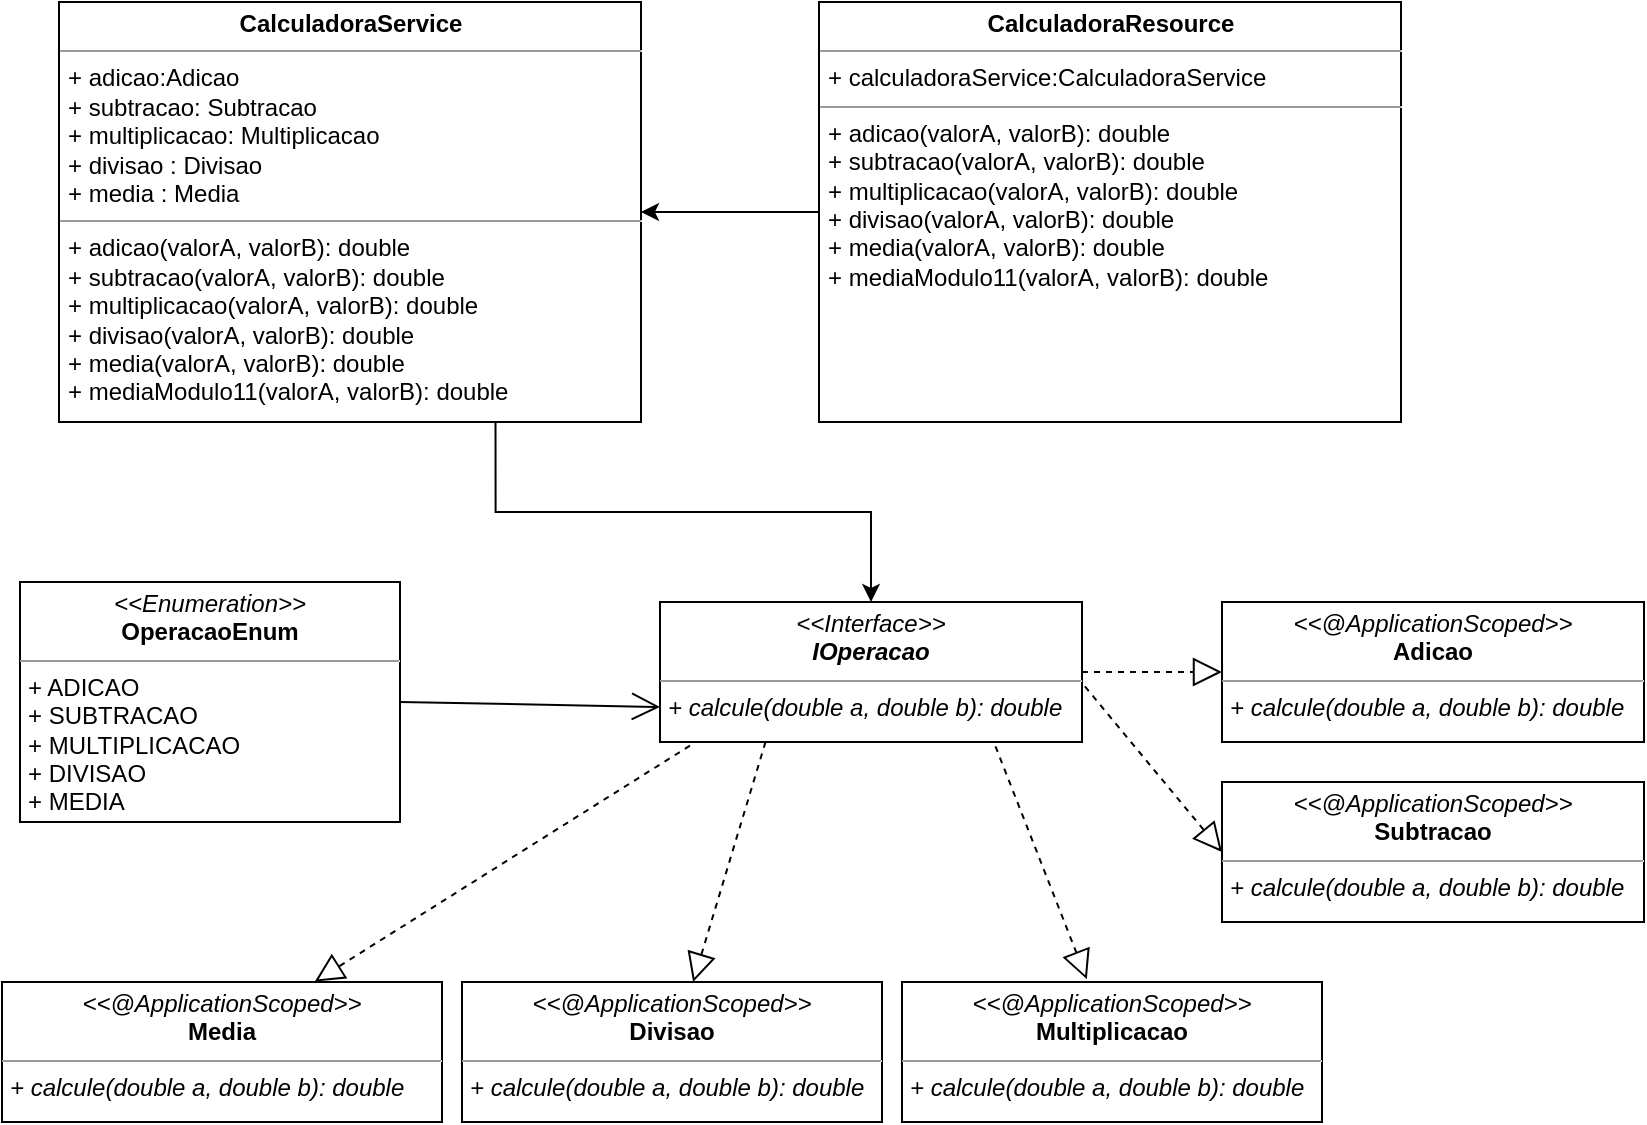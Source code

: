 <mxfile version="21.5.0" type="device">
  <diagram id="C5RBs43oDa-KdzZeNtuy" name="Page-1">
    <mxGraphModel dx="996" dy="573" grid="1" gridSize="10" guides="1" tooltips="1" connect="1" arrows="1" fold="1" page="1" pageScale="1" pageWidth="827" pageHeight="1169" math="0" shadow="0">
      <root>
        <mxCell id="WIyWlLk6GJQsqaUBKTNV-0" />
        <mxCell id="WIyWlLk6GJQsqaUBKTNV-1" parent="WIyWlLk6GJQsqaUBKTNV-0" />
        <mxCell id="xqIVgzkzp9VQpXWk9DUl-1" value="&lt;p style=&quot;margin: 0px ; margin-top: 4px ; text-align: center&quot;&gt;&lt;i&gt;&amp;lt;&amp;lt;Interface&amp;gt;&amp;gt;&lt;br&gt;&lt;b&gt;IOperacao&lt;/b&gt;&lt;/i&gt;&lt;/p&gt;&lt;hr size=&quot;1&quot;&gt;&lt;p style=&quot;margin: 0px ; margin-left: 4px&quot;&gt;&lt;span&gt;&lt;i&gt;+ calcule(double a, double b): double&lt;/i&gt;&lt;/span&gt;&lt;br&gt;&lt;/p&gt;" style="verticalAlign=top;align=left;overflow=fill;fontSize=12;fontFamily=Helvetica;html=1;" parent="WIyWlLk6GJQsqaUBKTNV-1" vertex="1">
          <mxGeometry x="359" y="320" width="211" height="70" as="geometry" />
        </mxCell>
        <mxCell id="xqIVgzkzp9VQpXWk9DUl-2" value="" style="endArrow=block;dashed=1;endFill=0;endSize=12;html=1;rounded=0;exitX=1;exitY=0.5;exitDx=0;exitDy=0;" parent="WIyWlLk6GJQsqaUBKTNV-1" source="xqIVgzkzp9VQpXWk9DUl-1" target="xqIVgzkzp9VQpXWk9DUl-18" edge="1">
          <mxGeometry width="160" relative="1" as="geometry">
            <mxPoint x="549" y="420" as="sourcePoint" />
            <mxPoint x="659" y="372.333" as="targetPoint" />
          </mxGeometry>
        </mxCell>
        <mxCell id="xqIVgzkzp9VQpXWk9DUl-7" value="" style="endArrow=block;dashed=1;endFill=0;endSize=12;html=1;rounded=0;exitX=0.795;exitY=1.031;exitDx=0;exitDy=0;exitPerimeter=0;entryX=0.44;entryY=-0.02;entryDx=0;entryDy=0;entryPerimeter=0;" parent="WIyWlLk6GJQsqaUBKTNV-1" source="xqIVgzkzp9VQpXWk9DUl-1" target="xqIVgzkzp9VQpXWk9DUl-17" edge="1">
          <mxGeometry width="160" relative="1" as="geometry">
            <mxPoint x="459" y="470" as="sourcePoint" />
            <mxPoint x="659" y="471.5" as="targetPoint" />
          </mxGeometry>
        </mxCell>
        <mxCell id="xqIVgzkzp9VQpXWk9DUl-17" value="&lt;p style=&quot;margin: 0px ; margin-top: 4px ; text-align: center&quot;&gt;&lt;i&gt;&amp;lt;&amp;lt;&lt;/i&gt;&lt;i style=&quot;border-color: var(--border-color);&quot;&gt;@ApplicationScoped&lt;/i&gt;&lt;i&gt;&amp;gt;&amp;gt;&lt;/i&gt;&lt;br&gt;&lt;b&gt;Multiplicacao&lt;/b&gt;&lt;/p&gt;&lt;hr size=&quot;1&quot;&gt;&lt;p style=&quot;margin: 0px ; margin-left: 4px&quot;&gt;&lt;/p&gt;&lt;p style=&quot;margin: 0px ; margin-left: 4px&quot;&gt;&lt;i style=&quot;border-color: var(--border-color);&quot;&gt;+ calcule(double a, double b): double&lt;/i&gt;&lt;br&gt;&lt;/p&gt;" style="verticalAlign=top;align=left;overflow=fill;fontSize=12;fontFamily=Helvetica;html=1;" parent="WIyWlLk6GJQsqaUBKTNV-1" vertex="1">
          <mxGeometry x="480" y="510" width="210" height="70" as="geometry" />
        </mxCell>
        <mxCell id="xqIVgzkzp9VQpXWk9DUl-18" value="&lt;p style=&quot;margin: 0px ; margin-top: 4px ; text-align: center&quot;&gt;&lt;i&gt;&amp;lt;&amp;lt;@ApplicationScoped&amp;gt;&amp;gt;&lt;/i&gt;&lt;br&gt;&lt;b&gt;Adicao&lt;/b&gt;&lt;/p&gt;&lt;hr size=&quot;1&quot;&gt;&lt;p style=&quot;margin: 0px ; margin-left: 4px&quot;&gt;&lt;/p&gt;&lt;p style=&quot;margin: 0px ; margin-left: 4px&quot;&gt;&lt;i style=&quot;border-color: var(--border-color);&quot;&gt;+ calcule(double a, double b): double&lt;/i&gt;&lt;br&gt;&lt;/p&gt;" style="verticalAlign=top;align=left;overflow=fill;fontSize=12;fontFamily=Helvetica;html=1;" parent="WIyWlLk6GJQsqaUBKTNV-1" vertex="1">
          <mxGeometry x="640" y="320" width="211" height="70" as="geometry" />
        </mxCell>
        <mxCell id="xqIVgzkzp9VQpXWk9DUl-19" value="&lt;p style=&quot;margin: 0px ; margin-top: 4px ; text-align: center&quot;&gt;&lt;i&gt;&amp;lt;&amp;lt;&lt;/i&gt;&lt;i style=&quot;border-color: var(--border-color);&quot;&gt;@ApplicationScoped&lt;/i&gt;&lt;i&gt;&amp;gt;&amp;gt;&lt;/i&gt;&lt;br&gt;&lt;b&gt;Divisao&lt;/b&gt;&lt;/p&gt;&lt;hr size=&quot;1&quot;&gt;&lt;p style=&quot;margin: 0px ; margin-left: 4px&quot;&gt;&lt;/p&gt;&lt;p style=&quot;margin: 0px ; margin-left: 4px&quot;&gt;&lt;i style=&quot;border-color: var(--border-color);&quot;&gt;+ calcule(double a, double b): double&lt;/i&gt;&lt;br&gt;&lt;/p&gt;" style="verticalAlign=top;align=left;overflow=fill;fontSize=12;fontFamily=Helvetica;html=1;" parent="WIyWlLk6GJQsqaUBKTNV-1" vertex="1">
          <mxGeometry x="260" y="510" width="210" height="70" as="geometry" />
        </mxCell>
        <mxCell id="xqIVgzkzp9VQpXWk9DUl-20" value="" style="endArrow=block;dashed=1;endFill=0;endSize=12;html=1;rounded=0;exitX=0.25;exitY=1;exitDx=0;exitDy=0;" parent="WIyWlLk6GJQsqaUBKTNV-1" source="xqIVgzkzp9VQpXWk9DUl-1" target="xqIVgzkzp9VQpXWk9DUl-19" edge="1">
          <mxGeometry width="160" relative="1" as="geometry">
            <mxPoint x="540.19" y="390.62" as="sourcePoint" />
            <mxPoint x="603.8" y="508.6" as="targetPoint" />
          </mxGeometry>
        </mxCell>
        <mxCell id="xqIVgzkzp9VQpXWk9DUl-21" value="&lt;p style=&quot;margin: 0px ; margin-top: 4px ; text-align: center&quot;&gt;&lt;i&gt;&amp;lt;&amp;lt;Enumeration&amp;gt;&amp;gt;&lt;/i&gt;&lt;br&gt;&lt;b&gt;OperacaoEnum&lt;/b&gt;&lt;/p&gt;&lt;hr size=&quot;1&quot;&gt;&lt;p style=&quot;margin: 0px ; margin-left: 4px&quot;&gt;+ ADICAO&lt;br&gt;&lt;/p&gt;&lt;p style=&quot;margin: 0px ; margin-left: 4px&quot;&gt;+ SUBTRACAO&lt;br&gt;+ MULTIPLICACAO&lt;/p&gt;&lt;p style=&quot;margin: 0px ; margin-left: 4px&quot;&gt;+ DIVISAO&lt;/p&gt;&lt;p style=&quot;margin: 0px ; margin-left: 4px&quot;&gt;+ MEDIA&lt;/p&gt;&lt;hr size=&quot;1&quot;&gt;&lt;p style=&quot;margin: 0px ; margin-left: 4px&quot;&gt;+ getOperacao():IOperacao&lt;br&gt;&lt;br&gt;&lt;/p&gt;" style="verticalAlign=top;align=left;overflow=fill;fontSize=12;fontFamily=Helvetica;html=1;" parent="WIyWlLk6GJQsqaUBKTNV-1" vertex="1">
          <mxGeometry x="39" y="310" width="190" height="120" as="geometry" />
        </mxCell>
        <mxCell id="xqIVgzkzp9VQpXWk9DUl-22" value="" style="endArrow=open;endFill=1;endSize=12;html=1;rounded=0;exitX=1;exitY=0.5;exitDx=0;exitDy=0;entryX=0;entryY=0.75;entryDx=0;entryDy=0;" parent="WIyWlLk6GJQsqaUBKTNV-1" source="xqIVgzkzp9VQpXWk9DUl-21" target="xqIVgzkzp9VQpXWk9DUl-1" edge="1">
          <mxGeometry width="160" relative="1" as="geometry">
            <mxPoint x="189" y="370" as="sourcePoint" />
            <mxPoint x="349" y="370" as="targetPoint" />
          </mxGeometry>
        </mxCell>
        <mxCell id="xqIVgzkzp9VQpXWk9DUl-28" value="&lt;p style=&quot;margin: 0px ; margin-top: 4px ; text-align: center&quot;&gt;&lt;i&gt;&amp;lt;&amp;lt;@&lt;/i&gt;&lt;i style=&quot;border-color: var(--border-color);&quot;&gt;ApplicationScoped&lt;/i&gt;&lt;i&gt;&amp;gt;&amp;gt;&lt;/i&gt;&lt;br&gt;&lt;b&gt;Subtracao&lt;/b&gt;&lt;/p&gt;&lt;hr size=&quot;1&quot;&gt;&lt;p style=&quot;margin: 0px ; margin-left: 4px&quot;&gt;&lt;/p&gt;&lt;p style=&quot;margin: 0px ; margin-left: 4px&quot;&gt;&lt;i style=&quot;border-color: var(--border-color);&quot;&gt;+ calcule(double a, double b): double&lt;/i&gt;&lt;br&gt;&lt;/p&gt;" style="verticalAlign=top;align=left;overflow=fill;fontSize=12;fontFamily=Helvetica;html=1;" parent="WIyWlLk6GJQsqaUBKTNV-1" vertex="1">
          <mxGeometry x="640" y="410" width="211" height="70" as="geometry" />
        </mxCell>
        <mxCell id="xqIVgzkzp9VQpXWk9DUl-31" value="" style="endArrow=block;dashed=1;endFill=0;endSize=12;html=1;rounded=0;exitX=1.007;exitY=0.603;exitDx=0;exitDy=0;exitPerimeter=0;entryX=0;entryY=0.5;entryDx=0;entryDy=0;" parent="WIyWlLk6GJQsqaUBKTNV-1" source="xqIVgzkzp9VQpXWk9DUl-1" target="xqIVgzkzp9VQpXWk9DUl-28" edge="1">
          <mxGeometry width="160" relative="1" as="geometry">
            <mxPoint x="529.0" y="373.57" as="sourcePoint" />
            <mxPoint x="608.65" y="480" as="targetPoint" />
          </mxGeometry>
        </mxCell>
        <mxCell id="xqIVgzkzp9VQpXWk9DUl-32" value="&lt;p style=&quot;margin: 0px ; margin-top: 4px ; text-align: center&quot;&gt;&lt;i&gt;&amp;lt;&amp;lt;&lt;/i&gt;&lt;i style=&quot;border-color: var(--border-color);&quot;&gt;@ApplicationScoped&lt;/i&gt;&lt;i&gt;&amp;gt;&amp;gt;&lt;/i&gt;&lt;br&gt;&lt;b&gt;Media&lt;/b&gt;&lt;/p&gt;&lt;hr size=&quot;1&quot;&gt;&lt;p style=&quot;margin: 0px ; margin-left: 4px&quot;&gt;&lt;/p&gt;&lt;p style=&quot;margin: 0px ; margin-left: 4px&quot;&gt;&lt;i style=&quot;border-color: var(--border-color);&quot;&gt;+ calcule(double a, double b): double&lt;/i&gt;&lt;br&gt;&lt;/p&gt;" style="verticalAlign=top;align=left;overflow=fill;fontSize=12;fontFamily=Helvetica;html=1;" parent="WIyWlLk6GJQsqaUBKTNV-1" vertex="1">
          <mxGeometry x="30" y="510" width="220" height="70" as="geometry" />
        </mxCell>
        <mxCell id="xqIVgzkzp9VQpXWk9DUl-34" value="" style="endArrow=block;dashed=1;endFill=0;endSize=12;html=1;rounded=0;exitX=0.071;exitY=1.026;exitDx=0;exitDy=0;entryX=0.711;entryY=-0.003;entryDx=0;entryDy=0;entryPerimeter=0;exitPerimeter=0;" parent="WIyWlLk6GJQsqaUBKTNV-1" source="xqIVgzkzp9VQpXWk9DUl-1" target="xqIVgzkzp9VQpXWk9DUl-32" edge="1">
          <mxGeometry width="160" relative="1" as="geometry">
            <mxPoint x="411.5" y="400" as="sourcePoint" />
            <mxPoint x="405.81" y="510" as="targetPoint" />
          </mxGeometry>
        </mxCell>
        <mxCell id="Xh-gv8VB3g_KCWINI_Pc-3" style="edgeStyle=orthogonalEdgeStyle;rounded=0;orthogonalLoop=1;jettySize=auto;html=1;exitX=0.75;exitY=1;exitDx=0;exitDy=0;" parent="WIyWlLk6GJQsqaUBKTNV-1" source="Xh-gv8VB3g_KCWINI_Pc-1" target="xqIVgzkzp9VQpXWk9DUl-1" edge="1">
          <mxGeometry relative="1" as="geometry" />
        </mxCell>
        <mxCell id="Xh-gv8VB3g_KCWINI_Pc-1" value="&lt;p style=&quot;margin:0px;margin-top:4px;text-align:center;&quot;&gt;&lt;b&gt;CalculadoraService&lt;/b&gt;&lt;/p&gt;&lt;hr size=&quot;1&quot;&gt;&lt;p style=&quot;margin:0px;margin-left:4px;&quot;&gt;+ adicao:Adicao&lt;/p&gt;&lt;p style=&quot;margin:0px;margin-left:4px;&quot;&gt;+ subtracao: Subtracao&lt;/p&gt;&lt;p style=&quot;margin:0px;margin-left:4px;&quot;&gt;+ multiplicacao: Multiplicacao&lt;/p&gt;&lt;p style=&quot;margin:0px;margin-left:4px;&quot;&gt;+ divisao : Divisao&lt;br&gt;+ media : Media&lt;/p&gt;&lt;hr size=&quot;1&quot;&gt;&lt;p style=&quot;margin:0px;margin-left:4px;&quot;&gt;+ adicao(valorA, valorB): double&lt;/p&gt;&lt;p style=&quot;margin:0px;margin-left:4px;&quot;&gt;+ subtracao(valorA, valorB): double&lt;br&gt;&lt;/p&gt;&lt;p style=&quot;margin:0px;margin-left:4px;&quot;&gt;+ multiplicacao(valorA, valorB): double&lt;br&gt;&lt;/p&gt;&lt;p style=&quot;margin:0px;margin-left:4px;&quot;&gt;+ divisao(valorA, valorB): double&lt;br&gt;&lt;/p&gt;&lt;p style=&quot;margin:0px;margin-left:4px;&quot;&gt;+ media(valorA, valorB): double&lt;br&gt;&lt;/p&gt;&lt;p style=&quot;margin:0px;margin-left:4px;&quot;&gt;+ mediaModulo11(valorA, valorB): double&lt;br&gt;&lt;/p&gt;" style="verticalAlign=top;align=left;overflow=fill;fontSize=12;fontFamily=Helvetica;html=1;whiteSpace=wrap;" parent="WIyWlLk6GJQsqaUBKTNV-1" vertex="1">
          <mxGeometry x="58.5" y="20" width="291" height="210" as="geometry" />
        </mxCell>
        <mxCell id="Xh-gv8VB3g_KCWINI_Pc-4" style="edgeStyle=orthogonalEdgeStyle;rounded=0;orthogonalLoop=1;jettySize=auto;html=1;exitX=0;exitY=0.5;exitDx=0;exitDy=0;" parent="WIyWlLk6GJQsqaUBKTNV-1" source="Xh-gv8VB3g_KCWINI_Pc-2" target="Xh-gv8VB3g_KCWINI_Pc-1" edge="1">
          <mxGeometry relative="1" as="geometry" />
        </mxCell>
        <mxCell id="Xh-gv8VB3g_KCWINI_Pc-2" value="&lt;p style=&quot;margin:0px;margin-top:4px;text-align:center;&quot;&gt;&lt;b&gt;CalculadoraResource&lt;/b&gt;&lt;/p&gt;&lt;hr size=&quot;1&quot;&gt;&lt;p style=&quot;margin:0px;margin-left:4px;&quot;&gt;+ calculadoraService:CalculadoraService&lt;br&gt;&lt;/p&gt;&lt;hr size=&quot;1&quot;&gt;&lt;p style=&quot;margin:0px;margin-left:4px;&quot;&gt;+ adicao(valorA, valorB): double&lt;/p&gt;&lt;p style=&quot;margin:0px;margin-left:4px;&quot;&gt;+ subtracao(valorA, valorB): double&lt;br&gt;&lt;/p&gt;&lt;p style=&quot;margin:0px;margin-left:4px;&quot;&gt;+ multiplicacao(valorA, valorB): double&lt;br&gt;&lt;/p&gt;&lt;p style=&quot;margin:0px;margin-left:4px;&quot;&gt;+ divisao(valorA, valorB): double&lt;br&gt;&lt;/p&gt;&lt;p style=&quot;margin:0px;margin-left:4px;&quot;&gt;+ media(valorA, valorB): double&lt;br&gt;&lt;/p&gt;&lt;p style=&quot;margin:0px;margin-left:4px;&quot;&gt;+ mediaModulo11(valorA, valorB): double&lt;br&gt;&lt;/p&gt;" style="verticalAlign=top;align=left;overflow=fill;fontSize=12;fontFamily=Helvetica;html=1;whiteSpace=wrap;" parent="WIyWlLk6GJQsqaUBKTNV-1" vertex="1">
          <mxGeometry x="438.5" y="20" width="291" height="210" as="geometry" />
        </mxCell>
      </root>
    </mxGraphModel>
  </diagram>
</mxfile>
